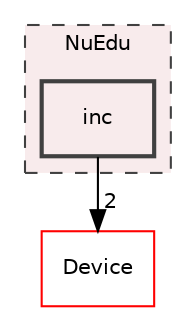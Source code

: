 digraph "NuEdu/inc"
{
 // LATEX_PDF_SIZE
  edge [fontname="Helvetica",fontsize="10",labelfontname="Helvetica",labelfontsize="10"];
  node [fontname="Helvetica",fontsize="10",shape=record];
  compound=true
  subgraph clusterdir_d97ee74d6ad026d05874a1913c40cd55 {
    graph [ bgcolor="#f8ebec", pencolor="grey25", style="filled,dashed,", label="NuEdu", fontname="Helvetica", fontsize="10", URL="dir_d97ee74d6ad026d05874a1913c40cd55.html"]
  dir_35c098258fdb3a6ef11e5189ea8b0cdb [shape=box, label="inc", style="filled,bold,", fillcolor="#f8ebec", color="grey25", URL="dir_35c098258fdb3a6ef11e5189ea8b0cdb.html"];
  }
  dir_4c76ddfc10a27668d6c42d3412320ee0 [shape=box, label="Device", style="", fillcolor="#f8ebec", color="red", URL="dir_4c76ddfc10a27668d6c42d3412320ee0.html"];
  dir_35c098258fdb3a6ef11e5189ea8b0cdb->dir_4c76ddfc10a27668d6c42d3412320ee0 [headlabel="2", labeldistance=1.5 headhref="dir_000002_000000.html"];
}
